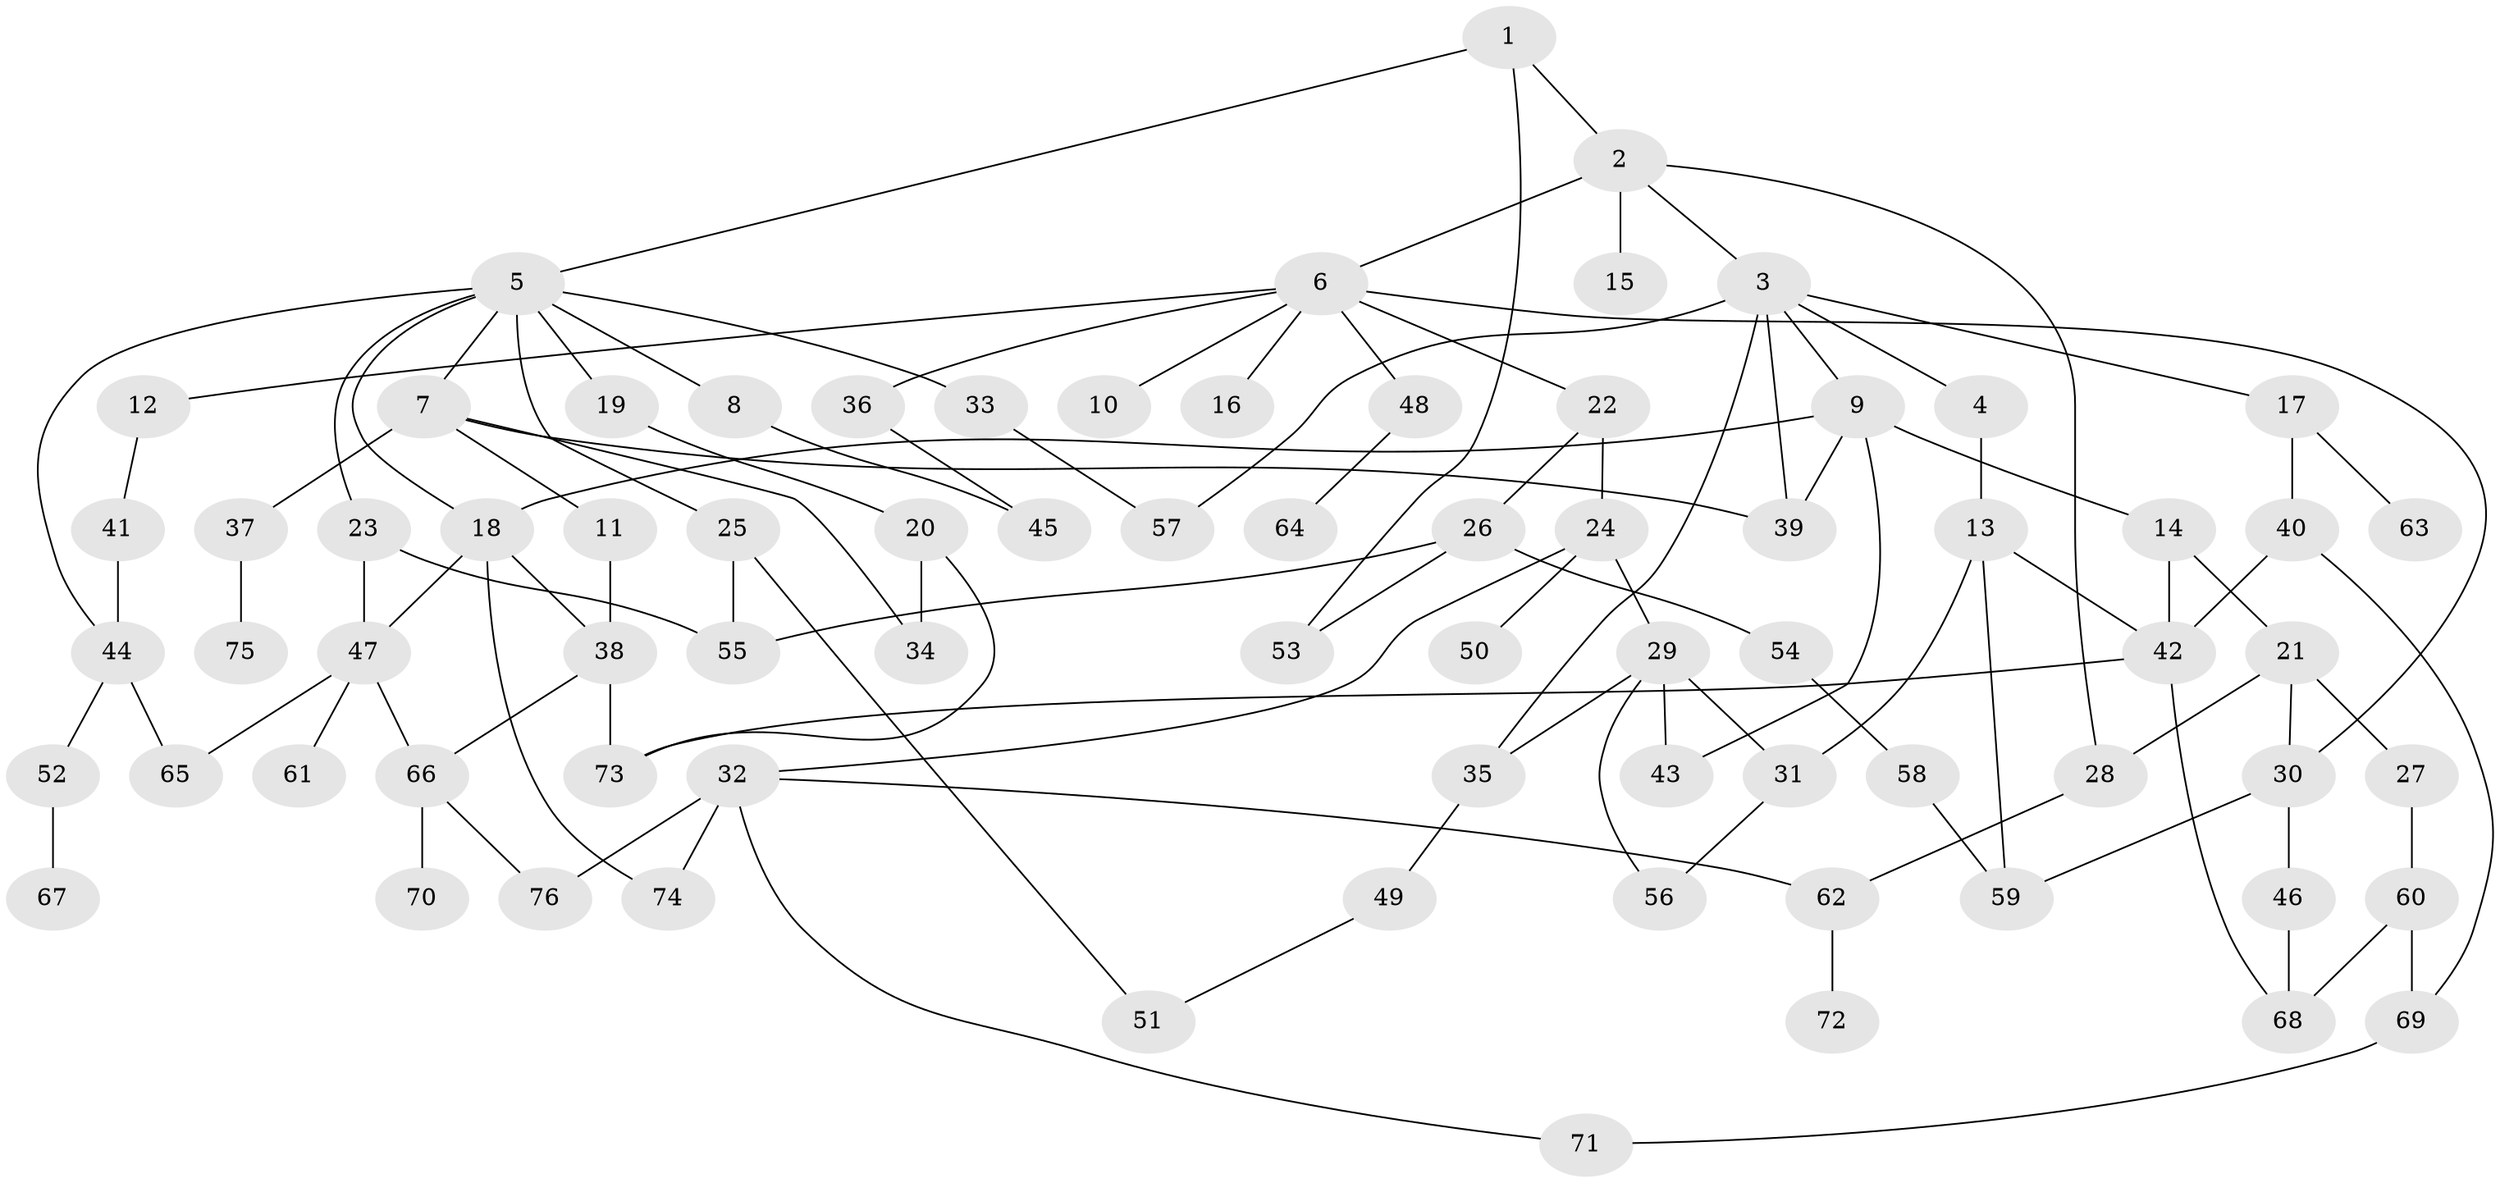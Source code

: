 // coarse degree distribution, {1: 0.3181818181818182, 7: 0.045454545454545456, 4: 0.09090909090909091, 2: 0.2727272727272727, 3: 0.09090909090909091, 6: 0.13636363636363635, 8: 0.045454545454545456}
// Generated by graph-tools (version 1.1) at 2025/44/03/04/25 21:44:49]
// undirected, 76 vertices, 109 edges
graph export_dot {
graph [start="1"]
  node [color=gray90,style=filled];
  1;
  2;
  3;
  4;
  5;
  6;
  7;
  8;
  9;
  10;
  11;
  12;
  13;
  14;
  15;
  16;
  17;
  18;
  19;
  20;
  21;
  22;
  23;
  24;
  25;
  26;
  27;
  28;
  29;
  30;
  31;
  32;
  33;
  34;
  35;
  36;
  37;
  38;
  39;
  40;
  41;
  42;
  43;
  44;
  45;
  46;
  47;
  48;
  49;
  50;
  51;
  52;
  53;
  54;
  55;
  56;
  57;
  58;
  59;
  60;
  61;
  62;
  63;
  64;
  65;
  66;
  67;
  68;
  69;
  70;
  71;
  72;
  73;
  74;
  75;
  76;
  1 -- 2;
  1 -- 5;
  1 -- 53;
  2 -- 3;
  2 -- 6;
  2 -- 15;
  2 -- 28;
  3 -- 4;
  3 -- 9;
  3 -- 17;
  3 -- 57;
  3 -- 35;
  3 -- 39;
  4 -- 13;
  5 -- 7;
  5 -- 8;
  5 -- 18;
  5 -- 19;
  5 -- 23;
  5 -- 25;
  5 -- 33;
  5 -- 44;
  6 -- 10;
  6 -- 12;
  6 -- 16;
  6 -- 22;
  6 -- 30;
  6 -- 36;
  6 -- 48;
  7 -- 11;
  7 -- 34;
  7 -- 37;
  7 -- 39;
  8 -- 45;
  9 -- 14;
  9 -- 43;
  9 -- 18;
  9 -- 39;
  11 -- 38;
  12 -- 41;
  13 -- 42;
  13 -- 31;
  13 -- 59;
  14 -- 21;
  14 -- 42;
  17 -- 40;
  17 -- 63;
  18 -- 38;
  18 -- 47;
  18 -- 74;
  19 -- 20;
  20 -- 73;
  20 -- 34;
  21 -- 27;
  21 -- 28;
  21 -- 30;
  22 -- 24;
  22 -- 26;
  23 -- 47;
  23 -- 55;
  24 -- 29;
  24 -- 32;
  24 -- 50;
  25 -- 55;
  25 -- 51;
  26 -- 54;
  26 -- 55;
  26 -- 53;
  27 -- 60;
  28 -- 62;
  29 -- 31;
  29 -- 35;
  29 -- 56;
  29 -- 43;
  30 -- 46;
  30 -- 59;
  31 -- 56;
  32 -- 74;
  32 -- 76;
  32 -- 71;
  32 -- 62;
  33 -- 57;
  35 -- 49;
  36 -- 45;
  37 -- 75;
  38 -- 66;
  38 -- 73;
  40 -- 69;
  40 -- 42;
  41 -- 44;
  42 -- 73;
  42 -- 68;
  44 -- 52;
  44 -- 65;
  46 -- 68;
  47 -- 61;
  47 -- 65;
  47 -- 66;
  48 -- 64;
  49 -- 51;
  52 -- 67;
  54 -- 58;
  58 -- 59;
  60 -- 68;
  60 -- 69;
  62 -- 72;
  66 -- 70;
  66 -- 76;
  69 -- 71;
}
